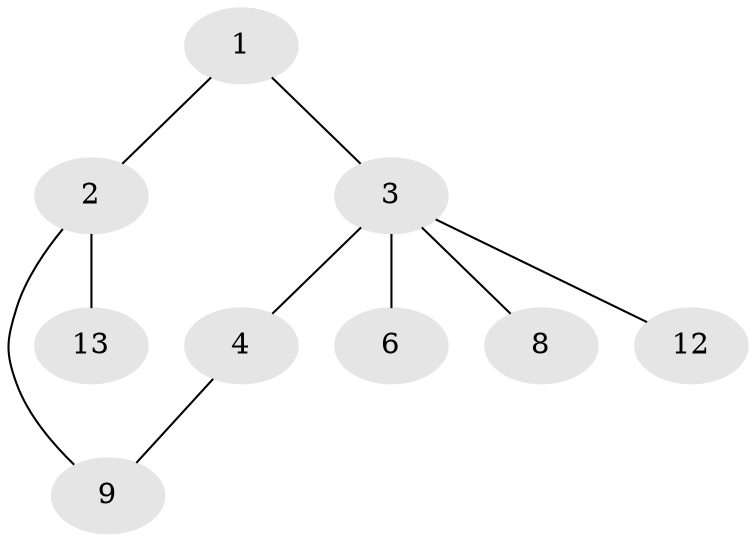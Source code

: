// Generated by graph-tools (version 1.1) at 2025/46/02/15/25 05:46:28]
// undirected, 9 vertices, 9 edges
graph export_dot {
graph [start="1"]
  node [color=gray90,style=filled];
  1 [super="+5"];
  2 [super="+19"];
  3 [super="+15"];
  4 [super="+7+15"];
  6 [super="+10+19"];
  8 [super="+18+20"];
  9 [super="+14"];
  12 [super="+16+17"];
  13 [super="+11+16"];
  1 -- 2;
  1 -- 3;
  2 -- 13;
  2 -- 9;
  3 -- 4;
  3 -- 6;
  3 -- 8;
  3 -- 12;
  4 -- 9;
}
